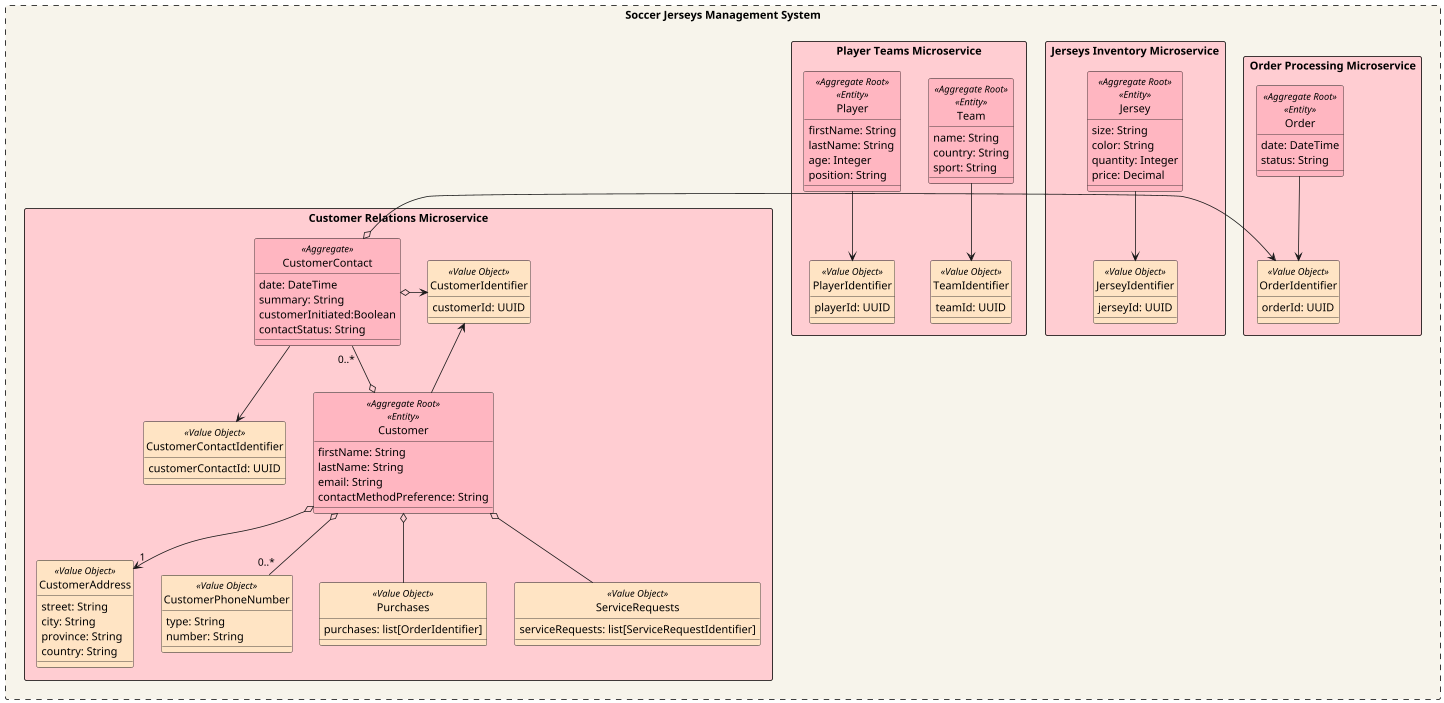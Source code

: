 @startuml
hide circle
top to bottom direction
scale 0.5
!define ENTITY(entityName) class entityName << Entity >>
!define AGGREGATE(aggregateName) class aggregateName << Aggregate >>
!define AGGREGATE_ROOT(aggregateRootName) class aggregateRootName << Aggregate Root >>
!define AGGREGATE_ROOT_ENTITY(aggregateRootEntityName) class aggregateRootEntityName << Aggregate Root >> << Entity >>
!define VALUE_OBJECT(valueObjectName) class valueObjectName << Value Object >>
!pragma useVerticalIf on
skinparam dpi 150
skinparam packageStyle rectangle
skinparam rectangle{
  BackgroundColor #f7f4eb
  BorderColor Black
}

rectangle "Soccer Jerseys Management System" as BoundedContextSports #line.dashed{

    Package "Order Processing Microservice" <<Rectangle>> #FFCDD2{
        AGGREGATE_ROOT_ENTITY(Order) #lightpink{
            date: DateTime
            status: String
        }
        VALUE_OBJECT(OrderIdentifier) #Bisque{
            orderId: UUID
        }
        Order --> OrderIdentifier
    }

    Package "Jerseys Inventory Microservice" <<Rectangle>> #FFCDD2{
        AGGREGATE_ROOT_ENTITY(Jersey) #lightpink{
            size: String
            color: String
            quantity: Integer
            price: Decimal
        }
        VALUE_OBJECT(JerseyIdentifier) #Bisque{
            jerseyId: UUID
        }
        Jersey --> JerseyIdentifier
    }

    Package "Player Teams Microservice" <<Rectangle>> #FFCDD2{
        AGGREGATE_ROOT_ENTITY(Team) #lightpink{
            name: String
            country: String
            sport: String
        }
        VALUE_OBJECT(TeamIdentifier) #Bisque{
            teamId: UUID
        }

        AGGREGATE_ROOT_ENTITY(Player) #lightpink{
            firstName: String
            lastName: String
            age: Integer
            position: String
        }
        VALUE_OBJECT(PlayerIdentifier) #Bisque{
            playerId: UUID
        }

        Team --> TeamIdentifier
        Player --> PlayerIdentifier
    }

    Package "Customer Relations Microservice" <<Rectangle>> #FFCDD2{
        AGGREGATE_ROOT_ENTITY(Customer) #lightpink{
            firstName: String
            lastName: String
            email: String
            contactMethodPreference: String
        }
        VALUE_OBJECT(CustomerIdentifier) #Bisque{
            customerId: UUID
        }
        VALUE_OBJECT(CustomerAddress) #Bisque{
                street: String
                city: String
                province: String
                country: String
        }

        VALUE_OBJECT(CustomerPhoneNumber) #Bisque{
            type: String
            number: String
        }

        VALUE_OBJECT(Purchases) #Bisque {
            purchases: list[OrderIdentifier]
        }

        VALUE_OBJECT(ServiceRequests) #Bisque {
            serviceRequests: list[ServiceRequestIdentifier]
        }

        AGGREGATE(CustomerContact) #lightpink {
            date: DateTime
            summary: String
            customerInitiated:Boolean
            contactStatus: String
        }

        VALUE_OBJECT(CustomerContactIdentifier) #Bisque {
            customerContactId: UUID
        }

        Customer -u-> CustomerIdentifier
        Customer o-- "0..*" CustomerPhoneNumber
        Customer o--> "1" CustomerAddress
        Customer o-- "0..*" CustomerContact
        Customer o-- Purchases
        Customer o-- ServiceRequests
        CustomerContact --> CustomerContactIdentifier
        CustomerContact o-> OrderIdentifier
        CustomerContact o-> CustomerIdentifier
    }
}
@enduml
